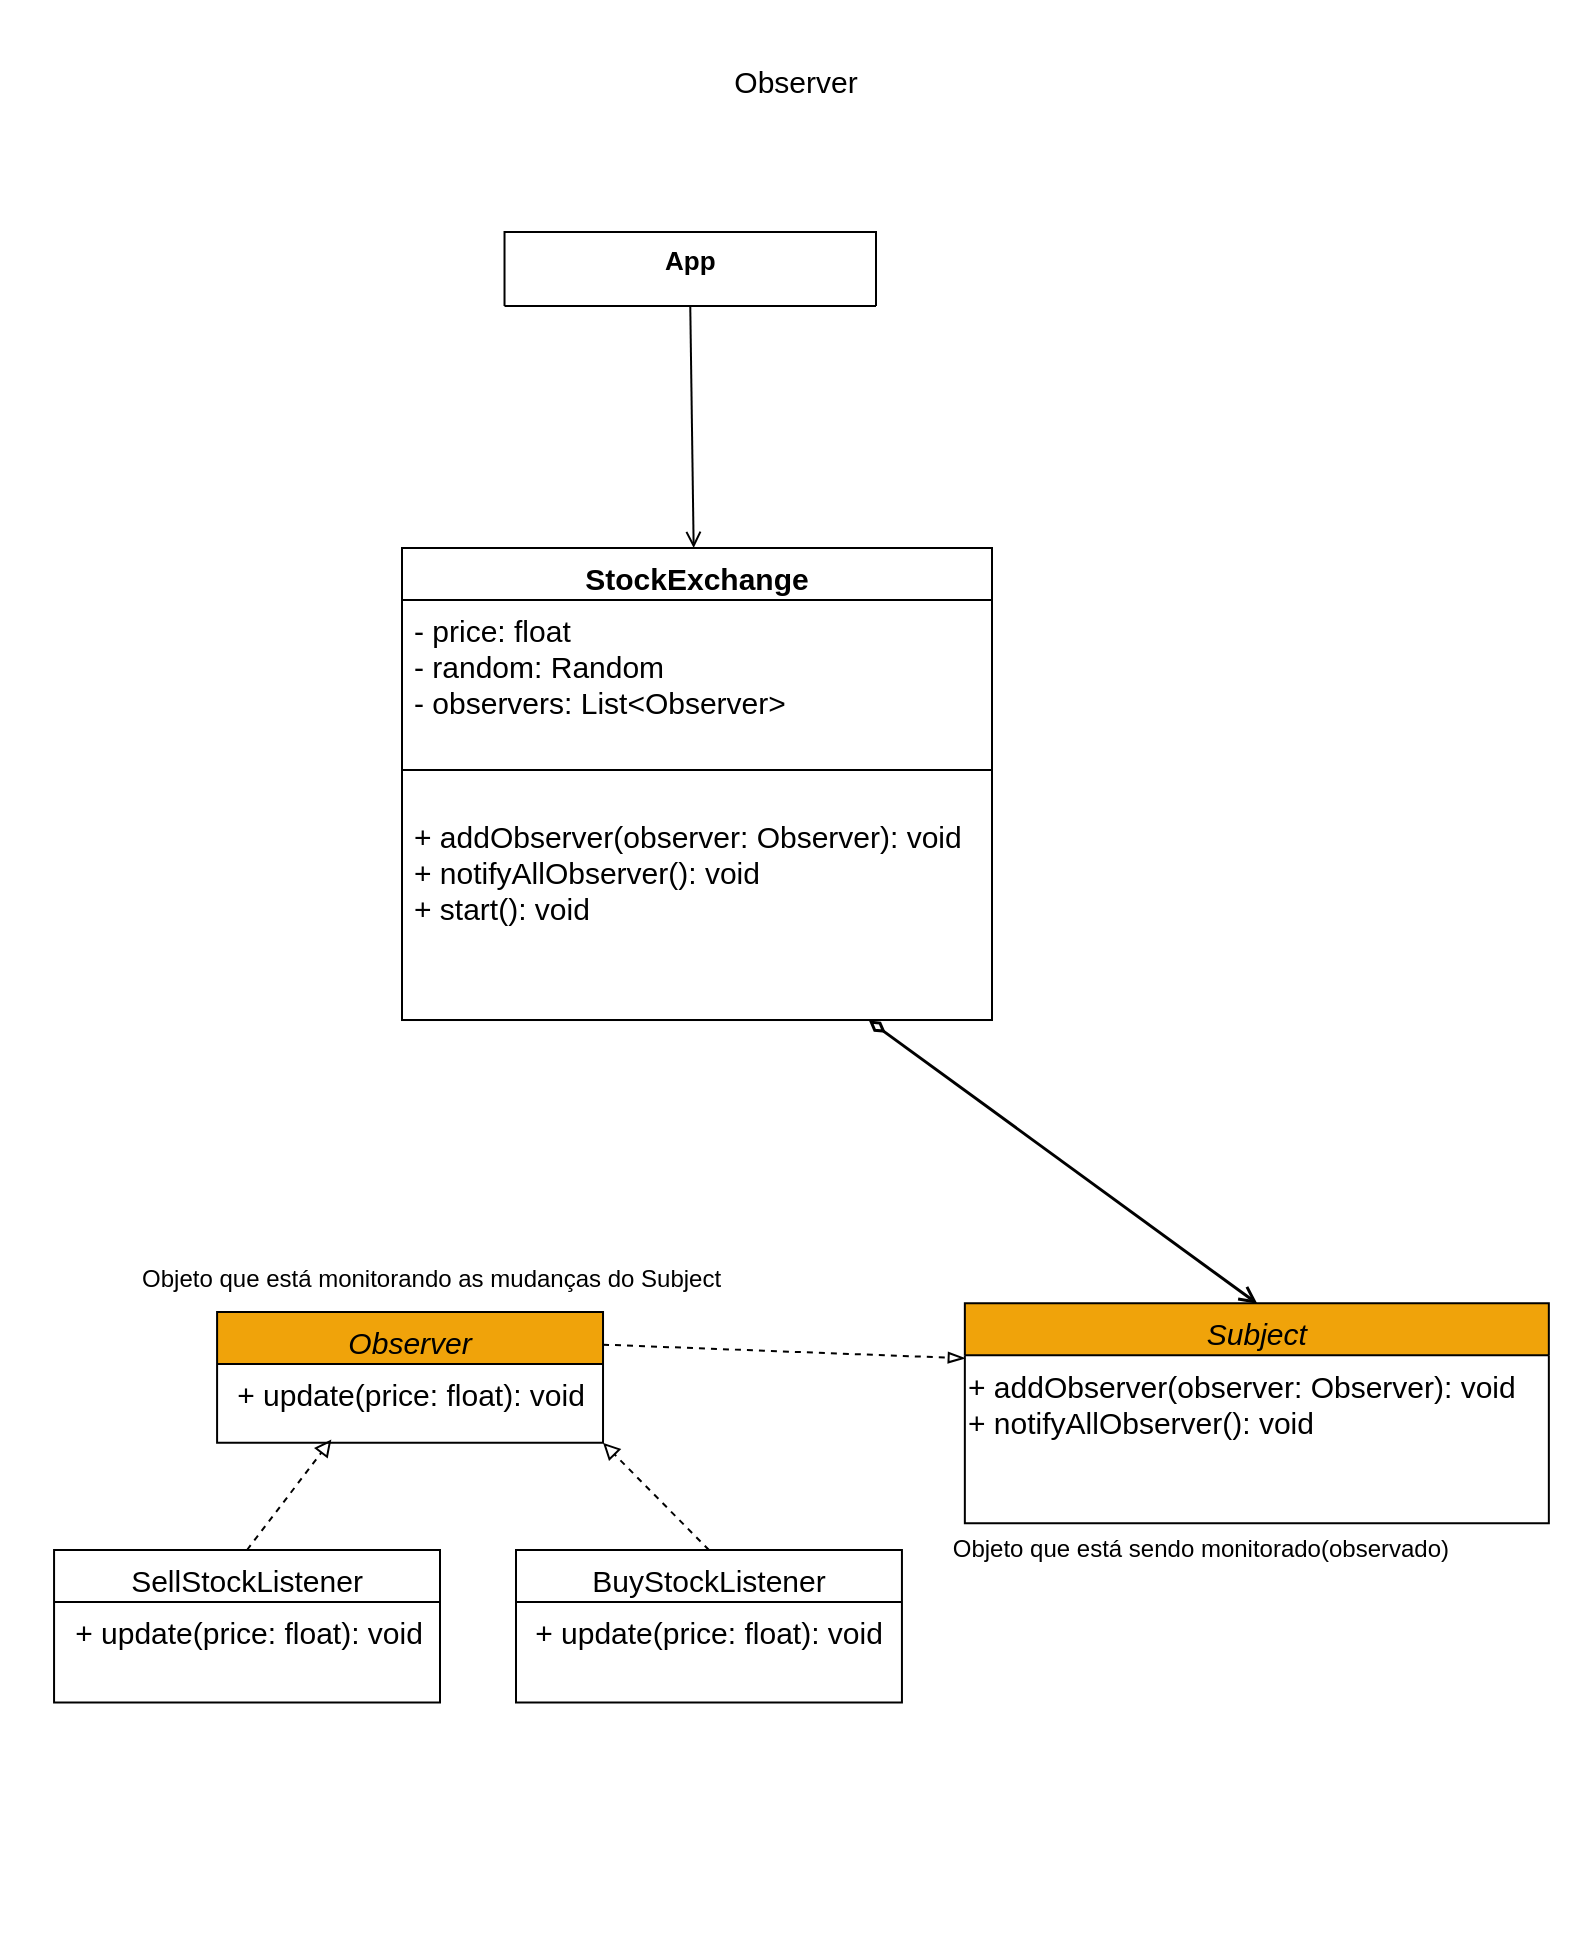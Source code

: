 <mxfile>
    <diagram id="mJXNyY7nIPmPbSS4mhjI" name="Page-1">
        <mxGraphModel dx="331" dy="343" grid="0" gridSize="10" guides="1" tooltips="1" connect="1" arrows="1" fold="1" page="1" pageScale="1" pageWidth="850" pageHeight="1100" background="#FFFFFF" math="0" shadow="0">
            <root>
                <mxCell id="0"/>
                <mxCell id="1" parent="0"/>
                <mxCell id="66" value="" style="group;fillColor=none;align=left;" parent="1" vertex="1" connectable="0">
                    <mxGeometry x="20" y="126" width="796" height="972" as="geometry"/>
                </mxCell>
                <mxCell id="2" value="App" style="swimlane;fontStyle=1;align=center;verticalAlign=top;childLayout=stackLayout;horizontal=1;startSize=87;horizontalStack=0;resizeParent=1;resizeLast=0;collapsible=1;marginBottom=0;rounded=0;shadow=0;strokeWidth=1;fontColor=#000000;strokeColor=#000000;fillColor=none;fontSize=13;" parent="66" vertex="1">
                    <mxGeometry x="252.26" y="116" width="185.74" height="37" as="geometry">
                        <mxRectangle x="230" y="140" width="160" height="26" as="alternateBounds"/>
                    </mxGeometry>
                </mxCell>
                <mxCell id="8" value="Observer" style="swimlane;fontStyle=2;align=center;verticalAlign=top;childLayout=stackLayout;horizontal=1;startSize=26;horizontalStack=0;resizeParent=1;resizeLast=0;collapsible=1;marginBottom=0;rounded=0;shadow=0;strokeWidth=1;fillColor=#f0a30a;strokeColor=#000000;fontColor=#000000;fontSize=15;" parent="66" vertex="1">
                    <mxGeometry x="108.545" y="655.991" width="192.97" height="65.381" as="geometry">
                        <mxRectangle x="130" y="380" width="160" height="26" as="alternateBounds"/>
                    </mxGeometry>
                </mxCell>
                <mxCell id="70" value="&lt;span style=&quot;color: rgb(0, 0, 0); text-align: left;&quot;&gt;&lt;font style=&quot;font-size: 15px;&quot;&gt;+ update(price: float): void&lt;/font&gt;&lt;/span&gt;" style="text;html=1;align=center;verticalAlign=middle;resizable=0;points=[];autosize=1;strokeColor=none;fillColor=none;fontSize=13;" vertex="1" parent="8">
                    <mxGeometry y="26" width="192.97" height="30" as="geometry"/>
                </mxCell>
                <mxCell id="15" value="Subject" style="swimlane;fontStyle=2;align=center;verticalAlign=top;childLayout=stackLayout;horizontal=1;startSize=26;horizontalStack=0;resizeParent=1;resizeLast=0;collapsible=1;marginBottom=0;rounded=0;shadow=0;strokeWidth=1;fillColor=#f0a30a;fontColor=#000000;strokeColor=#000000;fontSize=15;" parent="66" vertex="1">
                    <mxGeometry x="482.424" y="651.632" width="292" height="110" as="geometry">
                        <mxRectangle x="340" y="380" width="170" height="26" as="alternateBounds"/>
                    </mxGeometry>
                </mxCell>
                <mxCell id="71" value="&lt;font style=&quot;font-size: 15px;&quot; color=&quot;#000000&quot;&gt;+ addObserver(observer: Observer): void&lt;br&gt;+ notifyAllObserver(): void&lt;/font&gt;&lt;div style=&quot;padding: 0px; margin: 0px; font-size: 15px;&quot;&gt;&lt;font style=&quot;font-size: 15px;&quot; color=&quot;#000000&quot;&gt;&lt;br style=&quot;padding: 0px; margin: 0px;&quot;&gt;&lt;/font&gt;&lt;/div&gt;&lt;div style=&quot;padding: 0px; margin: 0px; font-size: 15px;&quot;&gt;&lt;br style=&quot;padding: 0px; margin: 0px; color: rgb(0, 0, 0);&quot;&gt;&lt;/div&gt;" style="text;html=1;align=left;verticalAlign=middle;resizable=0;points=[];autosize=1;strokeColor=none;fillColor=none;fontSize=13;" vertex="1" parent="15">
                    <mxGeometry y="26" width="292" height="84" as="geometry"/>
                </mxCell>
                <mxCell id="63" style="edgeStyle=none;html=1;exitX=1;exitY=0.25;exitDx=0;exitDy=0;entryX=0;entryY=0.25;entryDx=0;entryDy=0;endArrow=blockThin;endFill=0;fontColor=#000000;strokeColor=#000000;dashed=1;" parent="66" source="8" target="15" edge="1">
                    <mxGeometry relative="1" as="geometry"/>
                </mxCell>
                <mxCell id="52" style="edgeStyle=none;html=1;entryX=0.5;entryY=0;entryDx=0;entryDy=0;endArrow=open;endFill=0;fontColor=#000000;strokeColor=#000000;startArrow=diamondThin;startFill=0;strokeWidth=1.5;" parent="66" source="36" target="15" edge="1">
                    <mxGeometry relative="1" as="geometry">
                        <mxPoint x="373.44" y="452.554" as="sourcePoint"/>
                    </mxGeometry>
                </mxCell>
                <mxCell id="32" value="StockExchange" style="swimlane;fontStyle=1;align=center;verticalAlign=top;childLayout=stackLayout;horizontal=1;startSize=26;horizontalStack=0;resizeParent=1;resizeLast=0;collapsible=1;marginBottom=0;rounded=0;shadow=0;strokeWidth=1;fontColor=#000000;strokeColor=#000000;fillColor=none;fontSize=15;" parent="66" vertex="1">
                    <mxGeometry x="201" y="274" width="295" height="236.01" as="geometry">
                        <mxRectangle x="130" y="380" width="160" height="26" as="alternateBounds"/>
                    </mxGeometry>
                </mxCell>
                <mxCell id="58" value="- price: float &#10;- random: Random&#10;- observers: List&lt;Observer&gt;" style="text;align=left;verticalAlign=top;spacingLeft=4;spacingRight=4;overflow=hidden;rotatable=0;points=[[0,0.5],[1,0.5]];portConstraint=eastwest;fontStyle=0;fontColor=#000000;strokeColor=#000000;fontSize=15;" parent="32" vertex="1">
                    <mxGeometry y="26" width="295" height="85" as="geometry"/>
                </mxCell>
                <mxCell id="36" value="&#10;+ addObserver(observer: Observer): void&#10;+ notifyAllObserver(): void&#10;+ start(): void&#10;&#10;" style="text;align=left;verticalAlign=top;spacingLeft=4;spacingRight=4;overflow=hidden;rotatable=0;points=[[0,0.5],[1,0.5]];portConstraint=eastwest;fontStyle=0;fontColor=#000000;strokeColor=#000000;fontSize=15;" parent="32" vertex="1">
                    <mxGeometry y="111" width="295" height="125.01" as="geometry"/>
                </mxCell>
                <mxCell id="50" style="edgeStyle=none;html=1;exitX=0.5;exitY=0;exitDx=0;exitDy=0;entryX=0.296;entryY=1.026;entryDx=0;entryDy=0;entryPerimeter=0;endArrow=block;endFill=0;fontColor=#000000;strokeColor=#000000;dashed=1;" parent="66" source="38" edge="1">
                    <mxGeometry relative="1" as="geometry">
                        <mxPoint x="165.664" y="719.777" as="targetPoint"/>
                    </mxGeometry>
                </mxCell>
                <mxCell id="38" value="SellStockListener" style="swimlane;fontStyle=0;align=center;verticalAlign=top;childLayout=stackLayout;horizontal=1;startSize=26;horizontalStack=0;resizeParent=1;resizeLast=0;collapsible=1;marginBottom=0;rounded=0;shadow=0;strokeWidth=1;fontColor=#000000;strokeColor=#000000;fillColor=none;fontSize=15;" parent="66" vertex="1">
                    <mxGeometry x="27.03" y="775" width="192.97" height="76.28" as="geometry">
                        <mxRectangle x="130" y="380" width="160" height="26" as="alternateBounds"/>
                    </mxGeometry>
                </mxCell>
                <mxCell id="72" value="&lt;span style=&quot;text-align: left;&quot;&gt;&lt;font style=&quot;font-size: 15px;&quot;&gt;+ update(price: float): void&lt;/font&gt;&lt;/span&gt;" style="text;html=1;align=center;verticalAlign=middle;resizable=0;points=[];autosize=1;strokeColor=none;fillColor=none;fontSize=13;fontColor=#000000;" vertex="1" parent="38">
                    <mxGeometry y="26" width="192.97" height="30" as="geometry"/>
                </mxCell>
                <mxCell id="51" style="edgeStyle=none;html=1;exitX=0.5;exitY=0;exitDx=0;exitDy=0;entryX=1;entryY=1;entryDx=0;entryDy=0;endArrow=block;endFill=0;fontColor=#000000;strokeColor=#000000;dashed=1;" parent="66" source="44" target="8" edge="1">
                    <mxGeometry relative="1" as="geometry">
                        <mxPoint x="225.871" y="719.777" as="targetPoint"/>
                    </mxGeometry>
                </mxCell>
                <mxCell id="44" value="BuyStockListener" style="swimlane;fontStyle=0;align=center;verticalAlign=top;childLayout=stackLayout;horizontal=1;startSize=26;horizontalStack=0;resizeParent=1;resizeLast=0;collapsible=1;marginBottom=0;rounded=0;shadow=0;strokeWidth=1;fontColor=#000000;strokeColor=#000000;fillColor=none;fontSize=15;" parent="66" vertex="1">
                    <mxGeometry x="258.001" y="775.002" width="192.97" height="76.278" as="geometry">
                        <mxRectangle x="130" y="380" width="160" height="26" as="alternateBounds"/>
                    </mxGeometry>
                </mxCell>
                <mxCell id="73" value="&lt;span style=&quot;text-align: left;&quot;&gt;&lt;font style=&quot;font-size: 15px;&quot;&gt;+ update(price: float): void&lt;/font&gt;&lt;/span&gt;" style="text;html=1;align=center;verticalAlign=middle;resizable=0;points=[];autosize=1;strokeColor=none;fillColor=none;fontSize=13;fontColor=#000000;" vertex="1" parent="44">
                    <mxGeometry y="26" width="192.97" height="30" as="geometry"/>
                </mxCell>
                <mxCell id="53" style="edgeStyle=none;html=1;endArrow=open;endFill=0;exitX=0.5;exitY=1;exitDx=0;exitDy=0;fontColor=#000000;strokeColor=#000000;" parent="66" source="2" target="32" edge="1">
                    <mxGeometry relative="1" as="geometry">
                        <mxPoint x="313.576" y="65.381" as="sourcePoint"/>
                        <Array as="points"/>
                    </mxGeometry>
                </mxCell>
                <mxCell id="64" value="Objeto que está sendo monitorado(observado)" style="text;align=left;verticalAlign=top;spacingLeft=4;spacingRight=4;overflow=hidden;rotatable=0;points=[[0,0.5],[1,0.5]];portConstraint=eastwest;fontColor=#000000;strokeColor=none;" parent="66" vertex="1">
                    <mxGeometry x="470.364" y="760.601" width="325.636" height="54.484" as="geometry"/>
                </mxCell>
                <mxCell id="65" value="Objeto que está monitorando as mudanças do Subject" style="text;align=left;verticalAlign=bottom;spacingLeft=4;spacingRight=4;overflow=hidden;rotatable=0;points=[[0,0.5],[1,0.5]];portConstraint=eastwest;fontColor=#000000;strokeColor=#FFFFFF;" parent="66" vertex="1">
                    <mxGeometry x="65.033" y="605.004" width="385.939" height="43.587" as="geometry"/>
                </mxCell>
                <mxCell id="67" value="Observer" style="text;align=center;verticalAlign=middle;spacingLeft=4;spacingRight=4;overflow=hidden;rotatable=0;points=[[0,0.5],[1,0.5]];portConstraint=eastwest;fontColor=#000000;strokeColor=#FFFFFF;fontSize=15;" parent="66" vertex="1">
                    <mxGeometry x="205.033" y="18.004" width="385.939" height="43.587" as="geometry"/>
                </mxCell>
            </root>
        </mxGraphModel>
    </diagram>
</mxfile>
